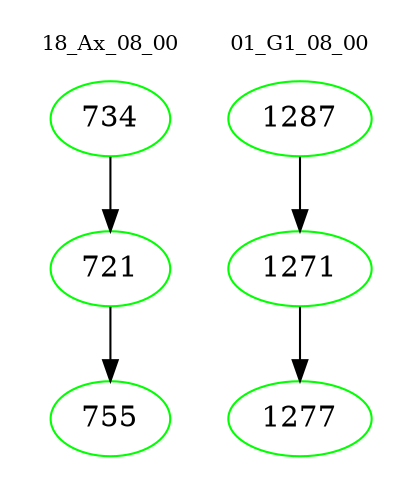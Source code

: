 digraph{
subgraph cluster_0 {
color = white
label = "18_Ax_08_00";
fontsize=10;
T0_734 [label="734", color="green"]
T0_734 -> T0_721 [color="black"]
T0_721 [label="721", color="green"]
T0_721 -> T0_755 [color="black"]
T0_755 [label="755", color="green"]
}
subgraph cluster_1 {
color = white
label = "01_G1_08_00";
fontsize=10;
T1_1287 [label="1287", color="green"]
T1_1287 -> T1_1271 [color="black"]
T1_1271 [label="1271", color="green"]
T1_1271 -> T1_1277 [color="black"]
T1_1277 [label="1277", color="green"]
}
}
